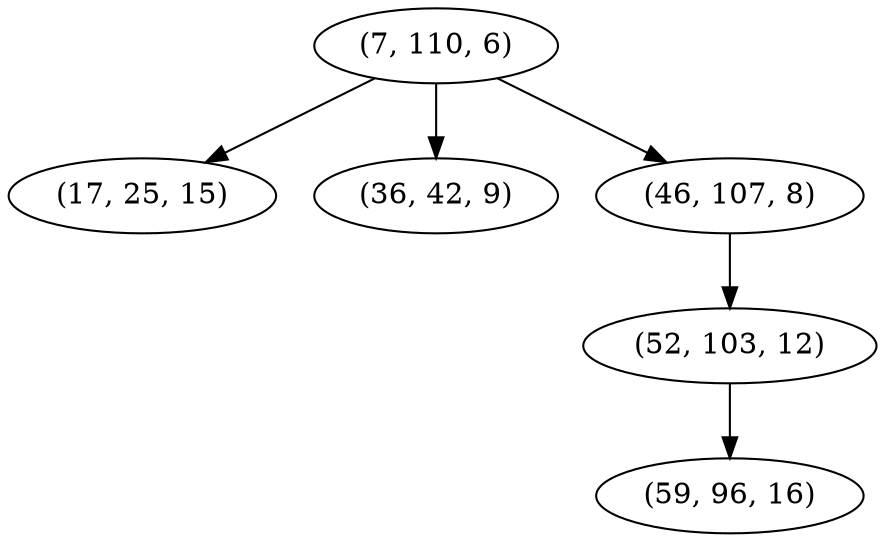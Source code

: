 digraph tree {
    "(7, 110, 6)";
    "(17, 25, 15)";
    "(36, 42, 9)";
    "(46, 107, 8)";
    "(52, 103, 12)";
    "(59, 96, 16)";
    "(7, 110, 6)" -> "(17, 25, 15)";
    "(7, 110, 6)" -> "(36, 42, 9)";
    "(7, 110, 6)" -> "(46, 107, 8)";
    "(46, 107, 8)" -> "(52, 103, 12)";
    "(52, 103, 12)" -> "(59, 96, 16)";
}
